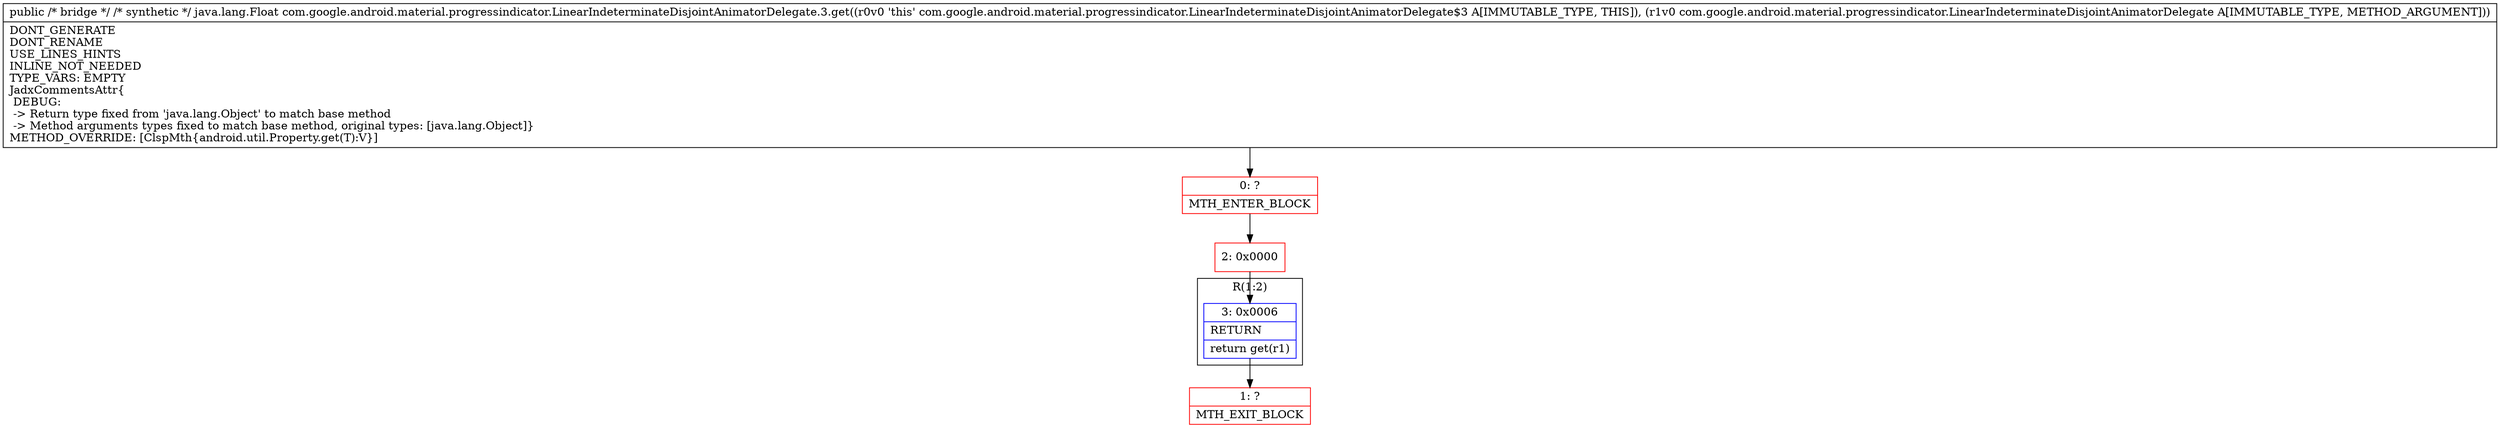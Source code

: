 digraph "CFG forcom.google.android.material.progressindicator.LinearIndeterminateDisjointAnimatorDelegate.3.get(Ljava\/lang\/Object;)Ljava\/lang\/Object;" {
subgraph cluster_Region_984192349 {
label = "R(1:2)";
node [shape=record,color=blue];
Node_3 [shape=record,label="{3\:\ 0x0006|RETURN\l|return get(r1)\l}"];
}
Node_0 [shape=record,color=red,label="{0\:\ ?|MTH_ENTER_BLOCK\l}"];
Node_2 [shape=record,color=red,label="{2\:\ 0x0000}"];
Node_1 [shape=record,color=red,label="{1\:\ ?|MTH_EXIT_BLOCK\l}"];
MethodNode[shape=record,label="{public \/* bridge *\/ \/* synthetic *\/ java.lang.Float com.google.android.material.progressindicator.LinearIndeterminateDisjointAnimatorDelegate.3.get((r0v0 'this' com.google.android.material.progressindicator.LinearIndeterminateDisjointAnimatorDelegate$3 A[IMMUTABLE_TYPE, THIS]), (r1v0 com.google.android.material.progressindicator.LinearIndeterminateDisjointAnimatorDelegate A[IMMUTABLE_TYPE, METHOD_ARGUMENT]))  | DONT_GENERATE\lDONT_RENAME\lUSE_LINES_HINTS\lINLINE_NOT_NEEDED\lTYPE_VARS: EMPTY\lJadxCommentsAttr\{\l DEBUG: \l \-\> Return type fixed from 'java.lang.Object' to match base method\l \-\> Method arguments types fixed to match base method, original types: [java.lang.Object]\}\lMETHOD_OVERRIDE: [ClspMth\{android.util.Property.get(T):V\}]\l}"];
MethodNode -> Node_0;Node_3 -> Node_1;
Node_0 -> Node_2;
Node_2 -> Node_3;
}

